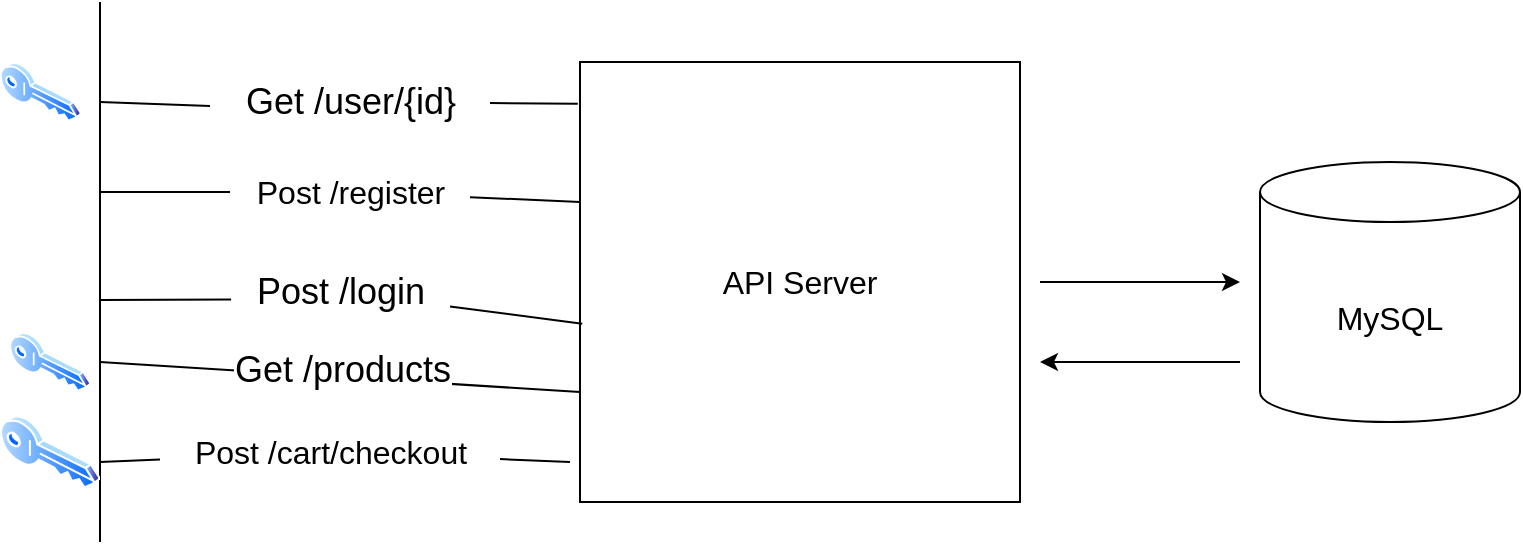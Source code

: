 <mxfile version="24.7.5">
  <diagram name="Page-1" id="AICNg39ieoMic3WwZW0z">
    <mxGraphModel dx="1428" dy="815" grid="1" gridSize="10" guides="1" tooltips="1" connect="1" arrows="1" fold="1" page="1" pageScale="1" pageWidth="850" pageHeight="1100" math="0" shadow="0">
      <root>
        <mxCell id="0" />
        <mxCell id="1" parent="0" />
        <mxCell id="wJsS2iwVWLO0ZYs80pV2-2" value="&lt;font size=&quot;3&quot;&gt;API Server&lt;/font&gt;" style="whiteSpace=wrap;html=1;aspect=fixed;" vertex="1" parent="1">
          <mxGeometry x="350" y="270" width="220" height="220" as="geometry" />
        </mxCell>
        <mxCell id="wJsS2iwVWLO0ZYs80pV2-3" value="" style="endArrow=none;html=1;rounded=0;" edge="1" parent="1">
          <mxGeometry width="50" height="50" relative="1" as="geometry">
            <mxPoint x="110" y="510" as="sourcePoint" />
            <mxPoint x="110" y="240" as="targetPoint" />
          </mxGeometry>
        </mxCell>
        <mxCell id="wJsS2iwVWLO0ZYs80pV2-4" value="" style="endArrow=none;html=1;rounded=0;entryX=-0.005;entryY=0.095;entryDx=0;entryDy=0;entryPerimeter=0;" edge="1" parent="1" source="wJsS2iwVWLO0ZYs80pV2-6" target="wJsS2iwVWLO0ZYs80pV2-2">
          <mxGeometry width="50" height="50" relative="1" as="geometry">
            <mxPoint x="140" y="290" as="sourcePoint" />
            <mxPoint x="220" y="270" as="targetPoint" />
          </mxGeometry>
        </mxCell>
        <mxCell id="wJsS2iwVWLO0ZYs80pV2-5" value="" style="endArrow=none;html=1;rounded=0;" edge="1" parent="1" source="wJsS2iwVWLO0ZYs80pV2-8">
          <mxGeometry width="50" height="50" relative="1" as="geometry">
            <mxPoint x="140" y="340" as="sourcePoint" />
            <mxPoint x="350" y="340" as="targetPoint" />
          </mxGeometry>
        </mxCell>
        <mxCell id="wJsS2iwVWLO0ZYs80pV2-10" value="" style="endArrow=none;html=1;rounded=0;entryX=0.005;entryY=0.595;entryDx=0;entryDy=0;entryPerimeter=0;" edge="1" parent="1" source="wJsS2iwVWLO0ZYs80pV2-11" target="wJsS2iwVWLO0ZYs80pV2-2">
          <mxGeometry width="50" height="50" relative="1" as="geometry">
            <mxPoint x="140" y="380" as="sourcePoint" />
            <mxPoint x="340" y="380" as="targetPoint" />
          </mxGeometry>
        </mxCell>
        <mxCell id="wJsS2iwVWLO0ZYs80pV2-12" value="" style="endArrow=none;html=1;rounded=0;entryX=0.005;entryY=0.595;entryDx=0;entryDy=0;entryPerimeter=0;" edge="1" parent="1" target="wJsS2iwVWLO0ZYs80pV2-11">
          <mxGeometry width="50" height="50" relative="1" as="geometry">
            <mxPoint x="110" y="389" as="sourcePoint" />
            <mxPoint x="351" y="383" as="targetPoint" />
          </mxGeometry>
        </mxCell>
        <mxCell id="wJsS2iwVWLO0ZYs80pV2-11" value="&lt;div&gt;&lt;font style=&quot;font-size: 18px;&quot;&gt;Post /login&lt;/font&gt;&lt;/div&gt;" style="text;html=1;align=center;verticalAlign=middle;resizable=0;points=[];autosize=1;strokeColor=none;fillColor=none;" vertex="1" parent="1">
          <mxGeometry x="175" y="365" width="110" height="40" as="geometry" />
        </mxCell>
        <mxCell id="wJsS2iwVWLO0ZYs80pV2-13" value="" style="endArrow=none;html=1;rounded=0;" edge="1" parent="1" target="wJsS2iwVWLO0ZYs80pV2-8">
          <mxGeometry width="50" height="50" relative="1" as="geometry">
            <mxPoint x="110" y="335" as="sourcePoint" />
            <mxPoint x="350" y="340" as="targetPoint" />
          </mxGeometry>
        </mxCell>
        <mxCell id="wJsS2iwVWLO0ZYs80pV2-8" value="&lt;font size=&quot;3&quot;&gt;Post /register&lt;/font&gt;" style="text;html=1;align=center;verticalAlign=middle;resizable=0;points=[];autosize=1;strokeColor=none;fillColor=none;" vertex="1" parent="1">
          <mxGeometry x="175" y="320" width="120" height="30" as="geometry" />
        </mxCell>
        <mxCell id="wJsS2iwVWLO0ZYs80pV2-14" value="" style="endArrow=none;html=1;rounded=0;entryX=0;entryY=0.55;entryDx=0;entryDy=0;entryPerimeter=0;" edge="1" parent="1" target="wJsS2iwVWLO0ZYs80pV2-6">
          <mxGeometry width="50" height="50" relative="1" as="geometry">
            <mxPoint x="110" y="290" as="sourcePoint" />
            <mxPoint x="349" y="288" as="targetPoint" />
          </mxGeometry>
        </mxCell>
        <mxCell id="wJsS2iwVWLO0ZYs80pV2-6" value="&lt;font style=&quot;font-size: 18px;&quot;&gt;Get /user/{id}&lt;/font&gt;" style="text;html=1;align=center;verticalAlign=middle;resizable=0;points=[];autosize=1;strokeColor=none;fillColor=none;" vertex="1" parent="1">
          <mxGeometry x="165" y="270" width="140" height="40" as="geometry" />
        </mxCell>
        <mxCell id="wJsS2iwVWLO0ZYs80pV2-15" value="" style="endArrow=none;html=1;rounded=0;entryX=0;entryY=0.75;entryDx=0;entryDy=0;" edge="1" parent="1" target="wJsS2iwVWLO0ZYs80pV2-2">
          <mxGeometry width="50" height="50" relative="1" as="geometry">
            <mxPoint x="110" y="420" as="sourcePoint" />
            <mxPoint x="450" y="400" as="targetPoint" />
          </mxGeometry>
        </mxCell>
        <mxCell id="wJsS2iwVWLO0ZYs80pV2-16" value="&lt;font style=&quot;font-size: 18px;&quot;&gt;Get /products&lt;/font&gt;" style="edgeLabel;html=1;align=center;verticalAlign=middle;resizable=0;points=[];" vertex="1" connectable="0" parent="wJsS2iwVWLO0ZYs80pV2-15">
          <mxGeometry x="-0.249" y="-4" relative="1" as="geometry">
            <mxPoint x="31" y="-6" as="offset" />
          </mxGeometry>
        </mxCell>
        <mxCell id="wJsS2iwVWLO0ZYs80pV2-18" value="" style="endArrow=none;html=1;rounded=0;" edge="1" parent="1" source="wJsS2iwVWLO0ZYs80pV2-19">
          <mxGeometry width="50" height="50" relative="1" as="geometry">
            <mxPoint x="110" y="470" as="sourcePoint" />
            <mxPoint x="345" y="470" as="targetPoint" />
          </mxGeometry>
        </mxCell>
        <mxCell id="wJsS2iwVWLO0ZYs80pV2-20" value="" style="endArrow=none;html=1;rounded=0;" edge="1" parent="1" target="wJsS2iwVWLO0ZYs80pV2-19">
          <mxGeometry width="50" height="50" relative="1" as="geometry">
            <mxPoint x="110" y="470" as="sourcePoint" />
            <mxPoint x="345" y="470" as="targetPoint" />
          </mxGeometry>
        </mxCell>
        <mxCell id="wJsS2iwVWLO0ZYs80pV2-19" value="&lt;font size=&quot;3&quot;&gt;Post /cart/checkout&lt;/font&gt;" style="text;html=1;align=center;verticalAlign=middle;resizable=0;points=[];autosize=1;strokeColor=none;fillColor=none;" vertex="1" parent="1">
          <mxGeometry x="140" y="450" width="170" height="30" as="geometry" />
        </mxCell>
        <mxCell id="wJsS2iwVWLO0ZYs80pV2-21" value="&lt;font size=&quot;3&quot;&gt;MySQL&lt;/font&gt;" style="shape=cylinder3;whiteSpace=wrap;html=1;boundedLbl=1;backgroundOutline=1;size=15;" vertex="1" parent="1">
          <mxGeometry x="690" y="320" width="130" height="130" as="geometry" />
        </mxCell>
        <mxCell id="wJsS2iwVWLO0ZYs80pV2-22" value="" style="image;aspect=fixed;perimeter=ellipsePerimeter;html=1;align=center;shadow=0;dashed=0;spacingTop=3;image=img/lib/active_directory/key.svg;" vertex="1" parent="1">
          <mxGeometry x="60" y="270" width="40.54" height="30" as="geometry" />
        </mxCell>
        <mxCell id="wJsS2iwVWLO0ZYs80pV2-23" value="" style="image;aspect=fixed;perimeter=ellipsePerimeter;html=1;align=center;shadow=0;dashed=0;spacingTop=3;image=img/lib/active_directory/key.svg;" vertex="1" parent="1">
          <mxGeometry x="64.73" y="405" width="40.54" height="30" as="geometry" />
        </mxCell>
        <mxCell id="wJsS2iwVWLO0ZYs80pV2-24" value="" style="image;aspect=fixed;perimeter=ellipsePerimeter;html=1;align=center;shadow=0;dashed=0;spacingTop=3;image=img/lib/active_directory/key.svg;" vertex="1" parent="1">
          <mxGeometry x="60" y="446.5" width="50" height="37" as="geometry" />
        </mxCell>
        <mxCell id="wJsS2iwVWLO0ZYs80pV2-27" value="" style="endArrow=classic;html=1;rounded=0;" edge="1" parent="1">
          <mxGeometry width="50" height="50" relative="1" as="geometry">
            <mxPoint x="580" y="380" as="sourcePoint" />
            <mxPoint x="680" y="380" as="targetPoint" />
          </mxGeometry>
        </mxCell>
        <mxCell id="wJsS2iwVWLO0ZYs80pV2-28" value="" style="endArrow=classic;html=1;rounded=0;" edge="1" parent="1">
          <mxGeometry width="50" height="50" relative="1" as="geometry">
            <mxPoint x="680" y="420" as="sourcePoint" />
            <mxPoint x="580" y="420" as="targetPoint" />
          </mxGeometry>
        </mxCell>
      </root>
    </mxGraphModel>
  </diagram>
</mxfile>
